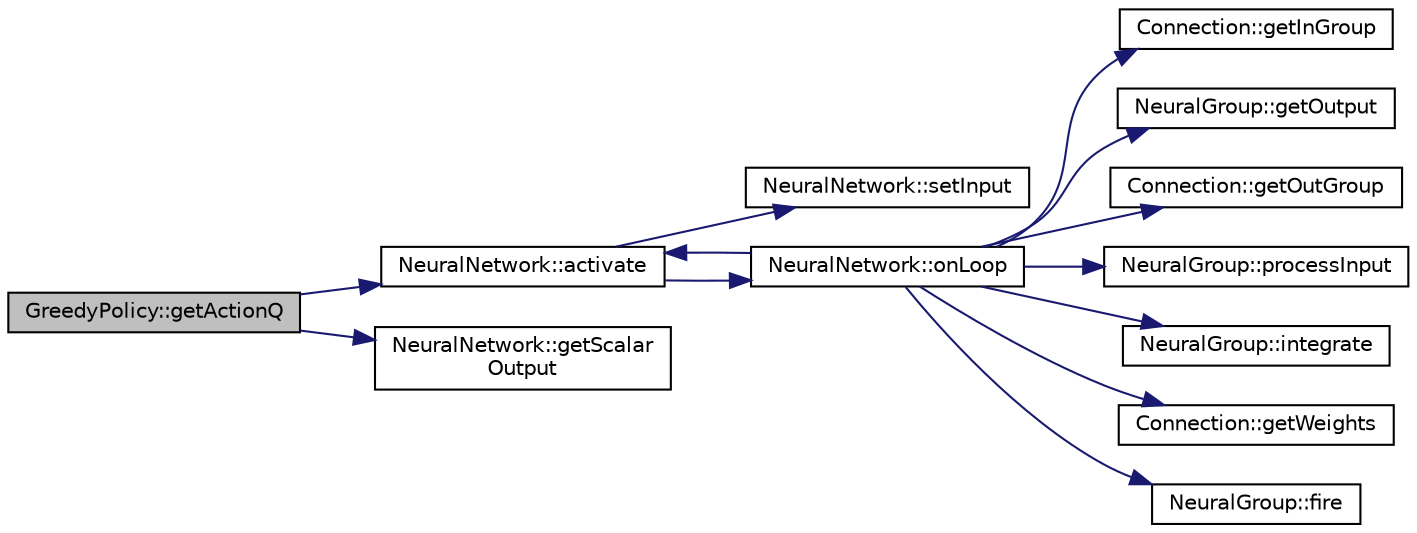 digraph "GreedyPolicy::getActionQ"
{
  edge [fontname="Helvetica",fontsize="10",labelfontname="Helvetica",labelfontsize="10"];
  node [fontname="Helvetica",fontsize="10",shape=record];
  rankdir="LR";
  Node1 [label="GreedyPolicy::getActionQ",height=0.2,width=0.4,color="black", fillcolor="grey75", style="filled", fontcolor="black"];
  Node1 -> Node2 [color="midnightblue",fontsize="10",style="solid",fontname="Helvetica"];
  Node2 [label="NeuralNetwork::activate",height=0.2,width=0.4,color="black", fillcolor="white", style="filled",URL="$class_neural_network.html#a3bb1261a1d661e101b6daf0053e04f67"];
  Node2 -> Node3 [color="midnightblue",fontsize="10",style="solid",fontname="Helvetica"];
  Node3 [label="NeuralNetwork::setInput",height=0.2,width=0.4,color="black", fillcolor="white", style="filled",URL="$class_neural_network.html#aad2e2758c18af40e98c2fe40f9ef2982"];
  Node2 -> Node4 [color="midnightblue",fontsize="10",style="solid",fontname="Helvetica"];
  Node4 [label="NeuralNetwork::onLoop",height=0.2,width=0.4,color="black", fillcolor="white", style="filled",URL="$class_neural_network.html#a4044438cda6aba54b4e206fc4ed68db0"];
  Node4 -> Node5 [color="midnightblue",fontsize="10",style="solid",fontname="Helvetica"];
  Node5 [label="Connection::getInGroup",height=0.2,width=0.4,color="black", fillcolor="white", style="filled",URL="$class_connection.html#a2c9f5f0f410c2b59fd9784afd8b19595"];
  Node4 -> Node6 [color="midnightblue",fontsize="10",style="solid",fontname="Helvetica"];
  Node6 [label="NeuralGroup::getOutput",height=0.2,width=0.4,color="black", fillcolor="white", style="filled",URL="$class_neural_group.html#a34f6070fcf39d5ead845132bd6fb77f6"];
  Node4 -> Node7 [color="midnightblue",fontsize="10",style="solid",fontname="Helvetica"];
  Node7 [label="Connection::getOutGroup",height=0.2,width=0.4,color="black", fillcolor="white", style="filled",URL="$class_connection.html#aa090022b0b33dc2ce0d5aa777f9a713d"];
  Node4 -> Node8 [color="midnightblue",fontsize="10",style="solid",fontname="Helvetica"];
  Node8 [label="NeuralGroup::processInput",height=0.2,width=0.4,color="black", fillcolor="white", style="filled",URL="$class_neural_group.html#ae7f141e766dc5cbbcdae8f20b589fe58"];
  Node4 -> Node9 [color="midnightblue",fontsize="10",style="solid",fontname="Helvetica"];
  Node9 [label="NeuralGroup::integrate",height=0.2,width=0.4,color="black", fillcolor="white", style="filled",URL="$class_neural_group.html#a082aa6bf07f9acce8273bdd64ff2f801"];
  Node4 -> Node10 [color="midnightblue",fontsize="10",style="solid",fontname="Helvetica"];
  Node10 [label="Connection::getWeights",height=0.2,width=0.4,color="black", fillcolor="white", style="filled",URL="$class_connection.html#a8fb1bd48d6a160a858a0eb817a1a448d"];
  Node4 -> Node11 [color="midnightblue",fontsize="10",style="solid",fontname="Helvetica"];
  Node11 [label="NeuralGroup::fire",height=0.2,width=0.4,color="black", fillcolor="white", style="filled",URL="$class_neural_group.html#ac6e81149dc216c780e6b551dce8ada52"];
  Node4 -> Node2 [color="midnightblue",fontsize="10",style="solid",fontname="Helvetica"];
  Node1 -> Node12 [color="midnightblue",fontsize="10",style="solid",fontname="Helvetica"];
  Node12 [label="NeuralNetwork::getScalar\lOutput",height=0.2,width=0.4,color="black", fillcolor="white", style="filled",URL="$class_neural_network.html#a8f0fa54c6d82f176a59a838f3bf36661"];
}
